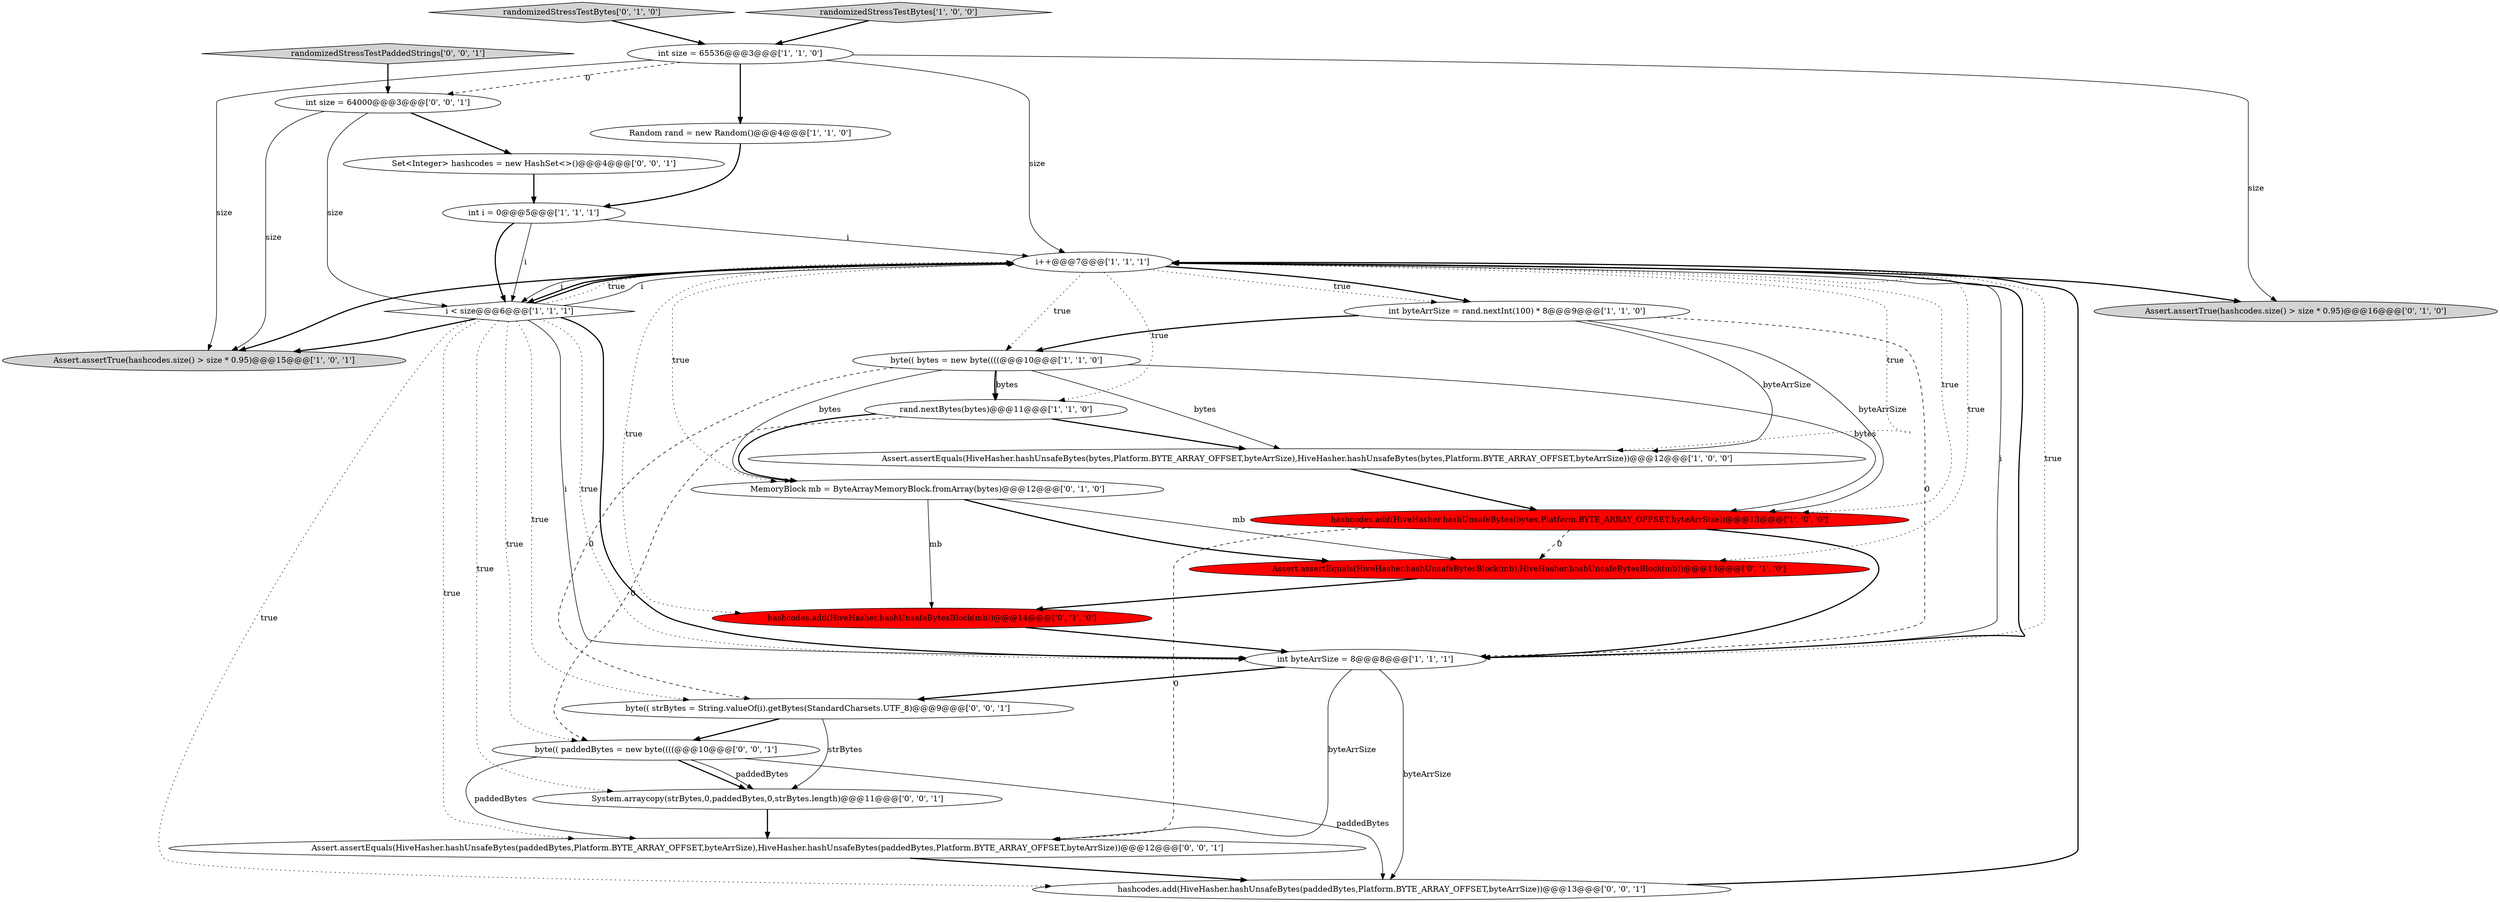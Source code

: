 digraph {
0 [style = filled, label = "i++@@@7@@@['1', '1', '1']", fillcolor = white, shape = ellipse image = "AAA0AAABBB1BBB"];
15 [style = filled, label = "MemoryBlock mb = ByteArrayMemoryBlock.fromArray(bytes)@@@12@@@['0', '1', '0']", fillcolor = white, shape = ellipse image = "AAA0AAABBB2BBB"];
7 [style = filled, label = "Assert.assertEquals(HiveHasher.hashUnsafeBytes(bytes,Platform.BYTE_ARRAY_OFFSET,byteArrSize),HiveHasher.hashUnsafeBytes(bytes,Platform.BYTE_ARRAY_OFFSET,byteArrSize))@@@12@@@['1', '0', '0']", fillcolor = white, shape = ellipse image = "AAA0AAABBB1BBB"];
16 [style = filled, label = "randomizedStressTestBytes['0', '1', '0']", fillcolor = lightgray, shape = diamond image = "AAA0AAABBB2BBB"];
18 [style = filled, label = "int size = 64000@@@3@@@['0', '0', '1']", fillcolor = white, shape = ellipse image = "AAA0AAABBB3BBB"];
23 [style = filled, label = "randomizedStressTestPaddedStrings['0', '0', '1']", fillcolor = lightgray, shape = diamond image = "AAA0AAABBB3BBB"];
11 [style = filled, label = "byte(( bytes = new byte((((@@@10@@@['1', '1', '0']", fillcolor = white, shape = ellipse image = "AAA0AAABBB1BBB"];
4 [style = filled, label = "i < size@@@6@@@['1', '1', '1']", fillcolor = white, shape = diamond image = "AAA0AAABBB1BBB"];
8 [style = filled, label = "Assert.assertTrue(hashcodes.size() > size * 0.95)@@@15@@@['1', '0', '1']", fillcolor = lightgray, shape = ellipse image = "AAA0AAABBB1BBB"];
9 [style = filled, label = "int byteArrSize = 8@@@8@@@['1', '1', '1']", fillcolor = white, shape = ellipse image = "AAA0AAABBB1BBB"];
3 [style = filled, label = "int size = 65536@@@3@@@['1', '1', '0']", fillcolor = white, shape = ellipse image = "AAA0AAABBB1BBB"];
5 [style = filled, label = "int byteArrSize = rand.nextInt(100) * 8@@@9@@@['1', '1', '0']", fillcolor = white, shape = ellipse image = "AAA0AAABBB1BBB"];
19 [style = filled, label = "System.arraycopy(strBytes,0,paddedBytes,0,strBytes.length)@@@11@@@['0', '0', '1']", fillcolor = white, shape = ellipse image = "AAA0AAABBB3BBB"];
10 [style = filled, label = "randomizedStressTestBytes['1', '0', '0']", fillcolor = lightgray, shape = diamond image = "AAA0AAABBB1BBB"];
22 [style = filled, label = "byte(( strBytes = String.valueOf(i).getBytes(StandardCharsets.UTF_8)@@@9@@@['0', '0', '1']", fillcolor = white, shape = ellipse image = "AAA0AAABBB3BBB"];
25 [style = filled, label = "hashcodes.add(HiveHasher.hashUnsafeBytes(paddedBytes,Platform.BYTE_ARRAY_OFFSET,byteArrSize))@@@13@@@['0', '0', '1']", fillcolor = white, shape = ellipse image = "AAA0AAABBB3BBB"];
1 [style = filled, label = "hashcodes.add(HiveHasher.hashUnsafeBytes(bytes,Platform.BYTE_ARRAY_OFFSET,byteArrSize))@@@13@@@['1', '0', '0']", fillcolor = red, shape = ellipse image = "AAA1AAABBB1BBB"];
14 [style = filled, label = "hashcodes.add(HiveHasher.hashUnsafeBytesBlock(mb))@@@14@@@['0', '1', '0']", fillcolor = red, shape = ellipse image = "AAA1AAABBB2BBB"];
20 [style = filled, label = "Set<Integer> hashcodes = new HashSet<>()@@@4@@@['0', '0', '1']", fillcolor = white, shape = ellipse image = "AAA0AAABBB3BBB"];
13 [style = filled, label = "Assert.assertEquals(HiveHasher.hashUnsafeBytesBlock(mb),HiveHasher.hashUnsafeBytesBlock(mb))@@@13@@@['0', '1', '0']", fillcolor = red, shape = ellipse image = "AAA1AAABBB2BBB"];
2 [style = filled, label = "int i = 0@@@5@@@['1', '1', '1']", fillcolor = white, shape = ellipse image = "AAA0AAABBB1BBB"];
24 [style = filled, label = "byte(( paddedBytes = new byte((((@@@10@@@['0', '0', '1']", fillcolor = white, shape = ellipse image = "AAA0AAABBB3BBB"];
12 [style = filled, label = "Random rand = new Random()@@@4@@@['1', '1', '0']", fillcolor = white, shape = ellipse image = "AAA0AAABBB1BBB"];
21 [style = filled, label = "Assert.assertEquals(HiveHasher.hashUnsafeBytes(paddedBytes,Platform.BYTE_ARRAY_OFFSET,byteArrSize),HiveHasher.hashUnsafeBytes(paddedBytes,Platform.BYTE_ARRAY_OFFSET,byteArrSize))@@@12@@@['0', '0', '1']", fillcolor = white, shape = ellipse image = "AAA0AAABBB3BBB"];
6 [style = filled, label = "rand.nextBytes(bytes)@@@11@@@['1', '1', '0']", fillcolor = white, shape = ellipse image = "AAA0AAABBB1BBB"];
17 [style = filled, label = "Assert.assertTrue(hashcodes.size() > size * 0.95)@@@16@@@['0', '1', '0']", fillcolor = lightgray, shape = ellipse image = "AAA0AAABBB2BBB"];
9->22 [style = bold, label=""];
25->0 [style = bold, label=""];
16->3 [style = bold, label=""];
4->9 [style = bold, label=""];
4->9 [style = solid, label="i"];
9->0 [style = solid, label="i"];
15->13 [style = bold, label=""];
7->1 [style = bold, label=""];
24->19 [style = bold, label=""];
0->5 [style = dotted, label="true"];
9->0 [style = bold, label=""];
11->7 [style = solid, label="bytes"];
24->19 [style = solid, label="paddedBytes"];
0->13 [style = dotted, label="true"];
0->17 [style = bold, label=""];
0->15 [style = dotted, label="true"];
3->18 [style = dashed, label="0"];
11->6 [style = bold, label=""];
4->0 [style = dotted, label="true"];
11->22 [style = dashed, label="0"];
10->3 [style = bold, label=""];
11->1 [style = solid, label="bytes"];
22->19 [style = solid, label="strBytes"];
5->9 [style = dashed, label="0"];
1->21 [style = dashed, label="0"];
3->0 [style = solid, label="size"];
24->21 [style = solid, label="paddedBytes"];
3->12 [style = bold, label=""];
21->25 [style = bold, label=""];
0->4 [style = solid, label="i"];
4->25 [style = dotted, label="true"];
0->6 [style = dotted, label="true"];
2->4 [style = bold, label=""];
5->1 [style = solid, label="byteArrSize"];
4->19 [style = dotted, label="true"];
6->15 [style = bold, label=""];
1->9 [style = bold, label=""];
4->0 [style = bold, label=""];
20->2 [style = bold, label=""];
1->13 [style = dashed, label="0"];
4->21 [style = dotted, label="true"];
18->20 [style = bold, label=""];
12->2 [style = bold, label=""];
24->25 [style = solid, label="paddedBytes"];
5->7 [style = solid, label="byteArrSize"];
0->4 [style = bold, label=""];
4->22 [style = dotted, label="true"];
6->24 [style = dashed, label="0"];
3->17 [style = solid, label="size"];
18->4 [style = solid, label="size"];
0->1 [style = dotted, label="true"];
2->4 [style = solid, label="i"];
0->8 [style = bold, label=""];
9->21 [style = solid, label="byteArrSize"];
2->0 [style = solid, label="i"];
4->8 [style = bold, label=""];
4->0 [style = solid, label="i"];
14->9 [style = bold, label=""];
11->15 [style = solid, label="bytes"];
5->11 [style = bold, label=""];
0->14 [style = dotted, label="true"];
4->24 [style = dotted, label="true"];
22->24 [style = bold, label=""];
15->13 [style = solid, label="mb"];
18->8 [style = solid, label="size"];
6->7 [style = bold, label=""];
0->7 [style = dotted, label="true"];
4->9 [style = dotted, label="true"];
15->14 [style = solid, label="mb"];
0->11 [style = dotted, label="true"];
0->9 [style = dotted, label="true"];
13->14 [style = bold, label=""];
11->6 [style = solid, label="bytes"];
23->18 [style = bold, label=""];
9->25 [style = solid, label="byteArrSize"];
3->8 [style = solid, label="size"];
0->5 [style = bold, label=""];
19->21 [style = bold, label=""];
}
